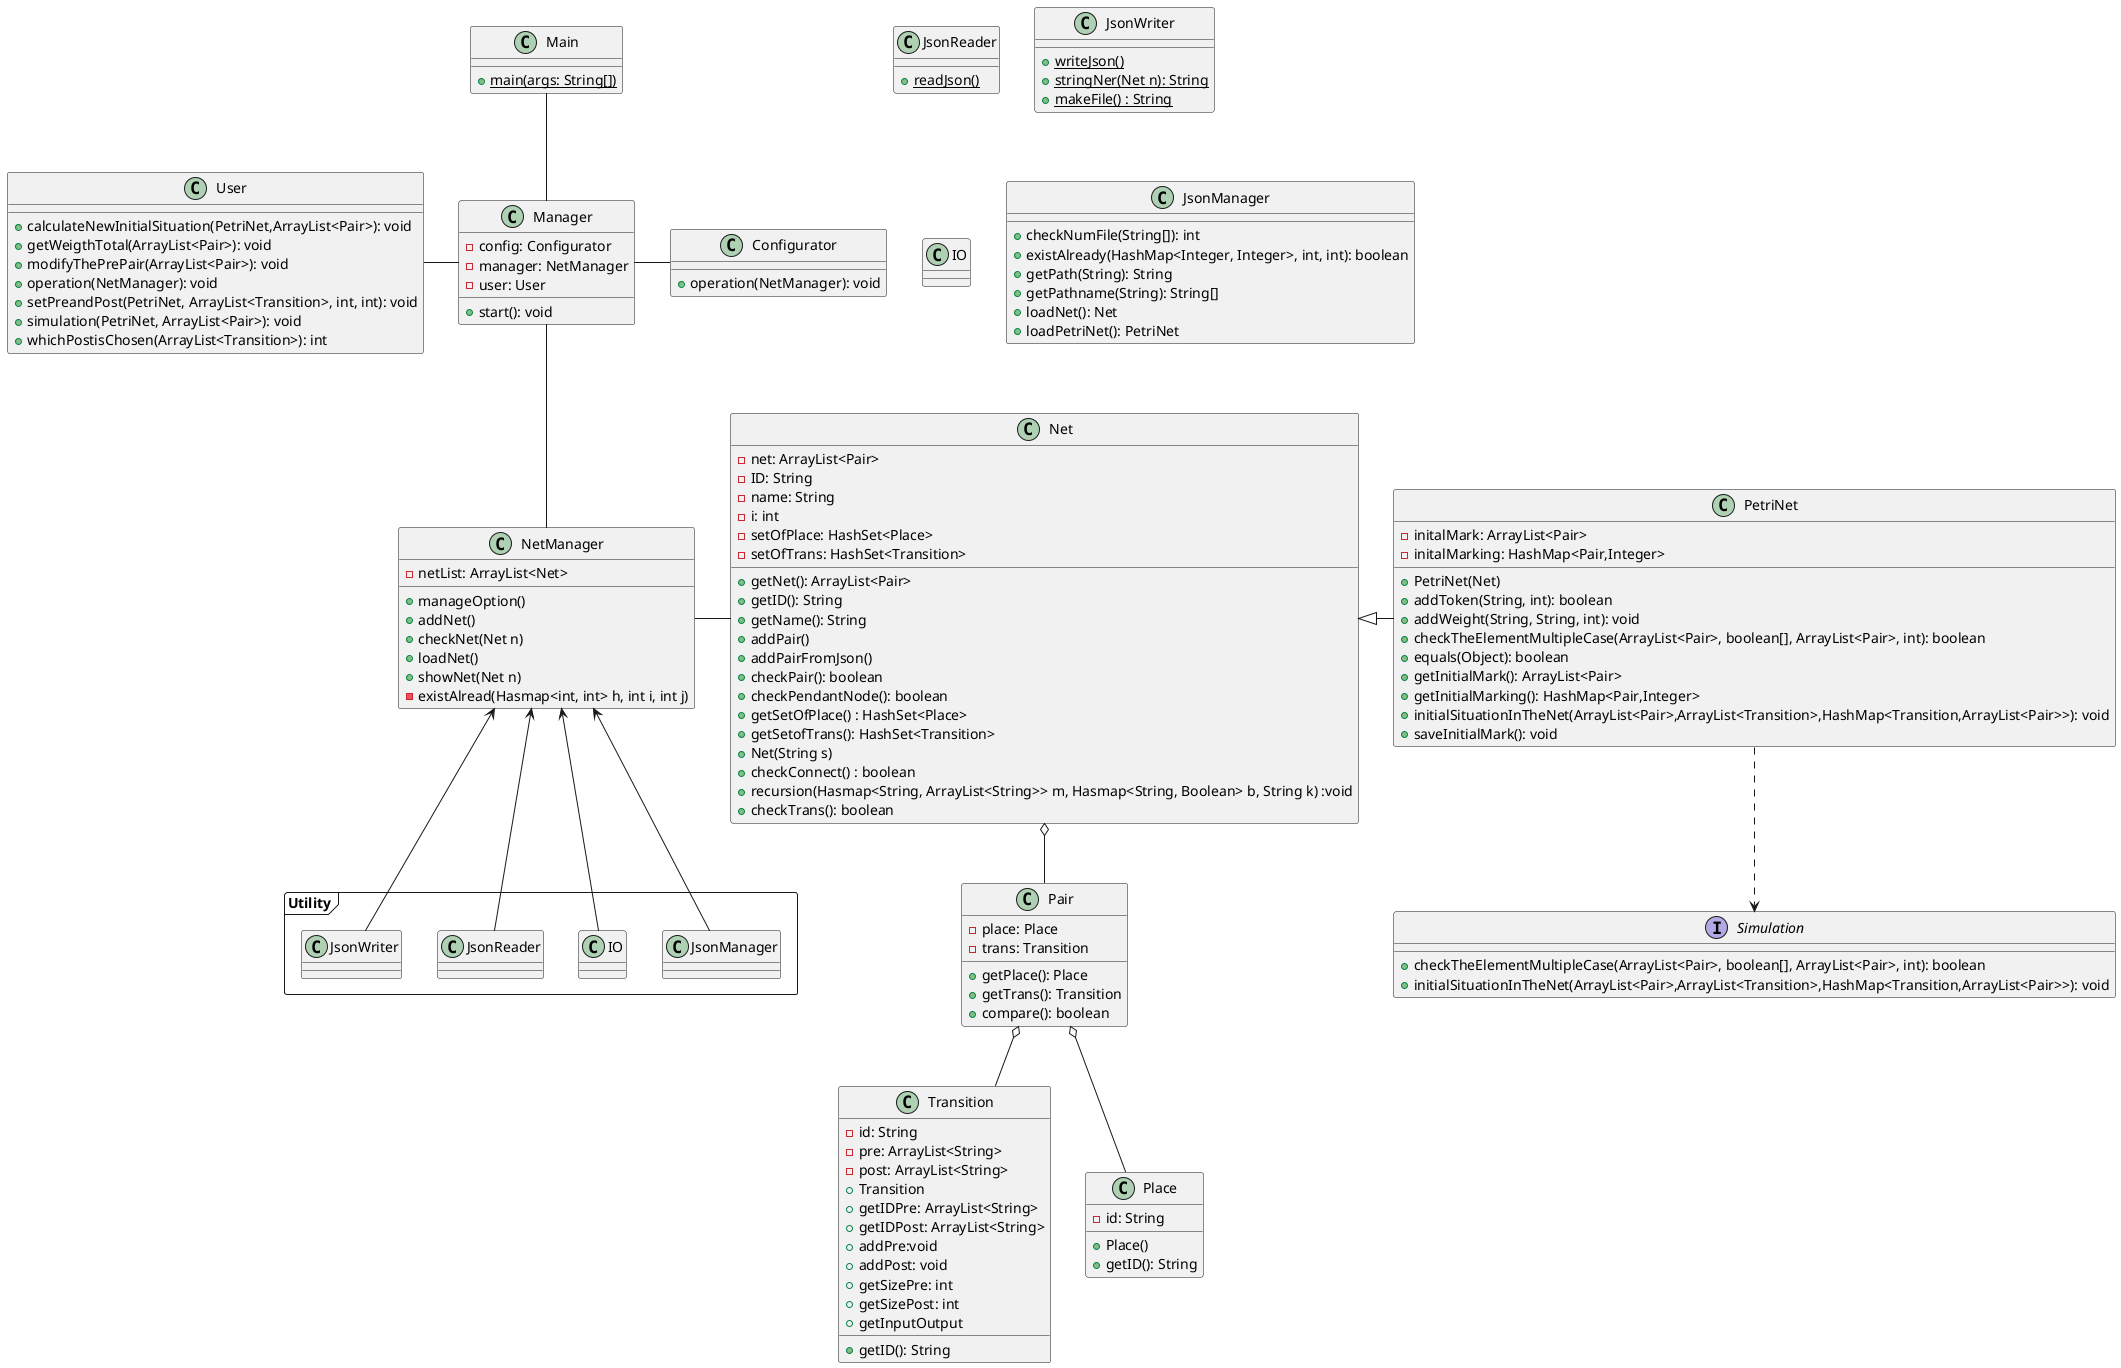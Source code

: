 @startuml

Main -- Manager
Manager -Left- User
Manager -- NetManager
Manager -Right- Configurator
NetManager -Right- Net
Net <|-Right- PetriNet
PetriNet ..> Simulation
Net o-Down- Pair
Pair o-- Transition
Pair o-- Place
package Utility <<frame>>{
NetManager <-- JsonReader
NetManager <-- JsonWriter
NetManager <- JsonManager
NetManager <-Left- IO
}
class Main {
+ {static} main(args: String[])
}

class Net {
- net: ArrayList<Pair>
- ID: String
- name: String
- i: int
- setOfPlace: HashSet<Place>
- setOfTrans: HashSet<Transition>
+ getNet(): ArrayList<Pair>
+ getID(): String
+ getName(): String
+ addPair()
+ addPairFromJson()
+ checkPair(): boolean
+ checkPendantNode(): boolean
+ getSetOfPlace() : HashSet<Place>
+ getSetofTrans(): HashSet<Transition>
+ Net(String s)
+ checkConnect() : boolean
+ recursion(Hasmap<String, ArrayList<String>> m, Hasmap<String, Boolean> b, String k) :void
+ checkTrans(): boolean
}

class NetManager {
- netList: ArrayList<Net>
+ manageOption()
+ addNet()
+ checkNet(Net n)
+ loadNet()
+ showNet(Net n)
- existAlread(Hasmap<int, int> h, int i, int j)

}

class Pair {
- place: Place
- trans: Transition
+ getPlace(): Place
+ getTrans(): Transition
+ compare(): boolean
}

class Place {
- id: String
+ Place()
+ getID(): String
}

class Transition {
- id: String
-pre: ArrayList<String>
-post: ArrayList<String>
+ getID(): String
+ Transition
+ getIDPre: ArrayList<String>
+ getIDPost: ArrayList<String>
+ addPre:void
+ addPost: void
+ getSizePre: int
+ getSizePost: int
+ getInputOutput
}

class JsonReader {
+ {static} readJson()
}

class JsonWriter {
+ {static} writeJson()
+ {static} stringNer(Net n): String
+ {static} makeFile() : String
}

class PetriNet {
- initalMark: ArrayList<Pair>
- initalMarking: HashMap<Pair,Integer>
+ PetriNet(Net)
+ addToken(String, int): boolean
+ addWeight(String, String, int): void
+ checkTheElementMultipleCase(ArrayList<Pair>, boolean[], ArrayList<Pair>, int): boolean
+ equals(Object): boolean
+ getInitialMark(): ArrayList<Pair>
+ getInitialMarking(): HashMap<Pair,Integer>
+ initialSituationInTheNet(ArrayList<Pair>,ArrayList<Transition>,HashMap<Transition,ArrayList<Pair>>): void
+ saveInitialMark(): void
}

interface Simulation {
+ checkTheElementMultipleCase(ArrayList<Pair>, boolean[], ArrayList<Pair>, int): boolean
+ initialSituationInTheNet(ArrayList<Pair>,ArrayList<Transition>,HashMap<Transition,ArrayList<Pair>>): void
}

class Manager {
- config: Configurator
- manager: NetManager
- user: User
+ start(): void
}

class User {
+ calculateNewInitialSituation(PetriNet,ArrayList<Pair>): void
+ getWeigthTotal(ArrayList<Pair>): void
+ modifyThePrePair(ArrayList<Pair>): void
+ operation(NetManager): void
+ setPreandPost(PetriNet, ArrayList<Transition>, int, int): void
+ simulation(PetriNet, ArrayList<Pair>): void
+ whichPostisChosen(ArrayList<Transition>): int
}

class IO {
}

class JsonManager {
+ checkNumFile(String[]): int
+ existAlready(HashMap<Integer, Integer>, int, int): boolean
+ getPath(String): String
+ getPathname(String): String[]
+ loadNet(): Net
+ loadPetriNet(): PetriNet
}

class Configurator {
+ operation(NetManager): void
}

@enduml